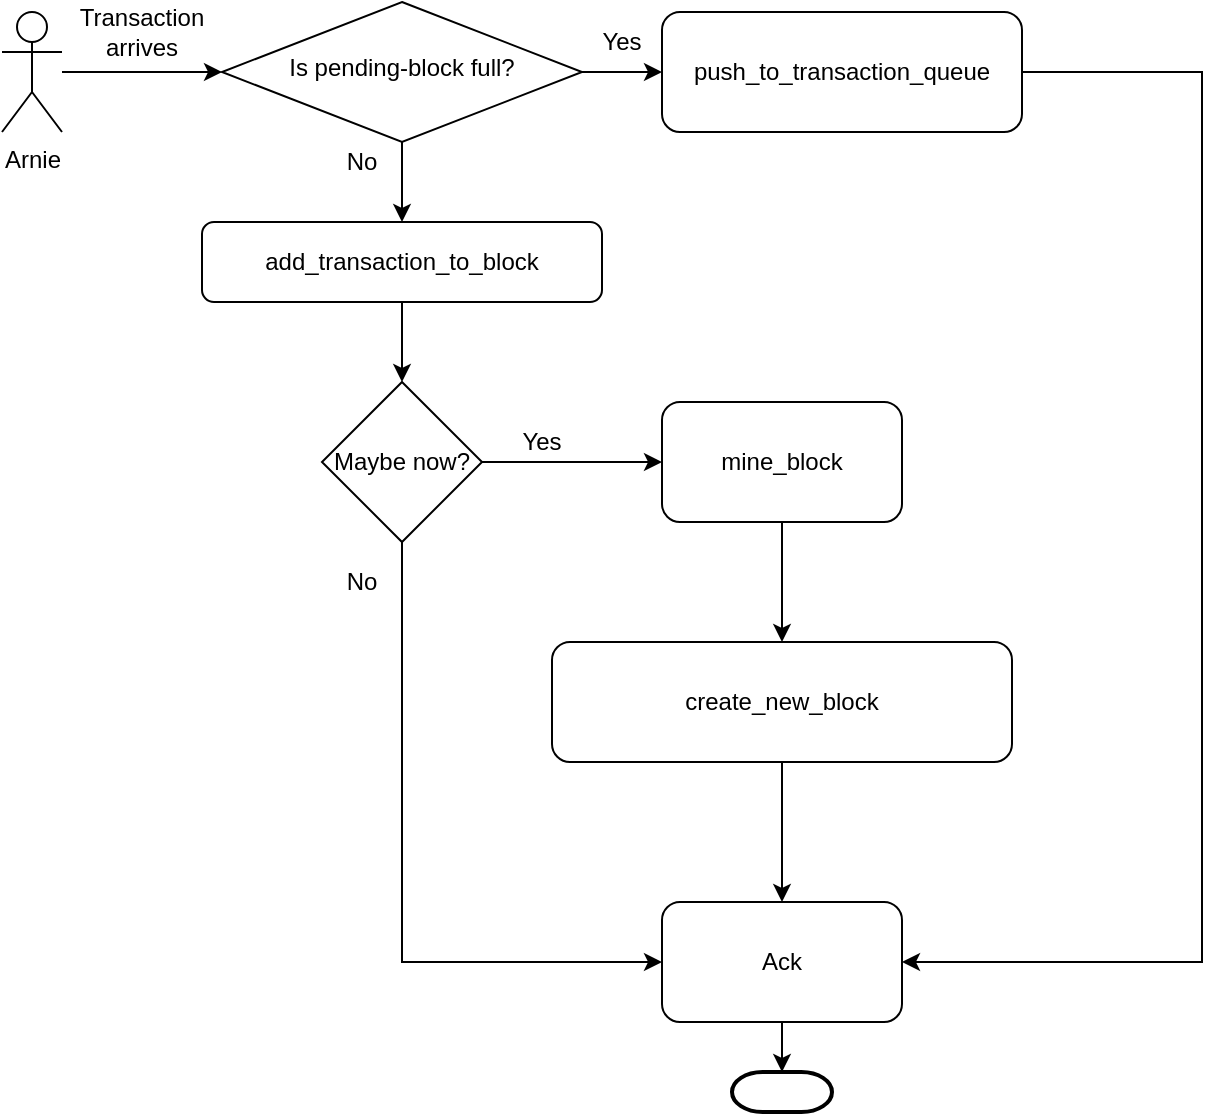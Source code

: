 <mxfile version="12.8.5" type="device"><diagram id="C5RBs43oDa-KdzZeNtuy" name="Page-1"><mxGraphModel dx="1197" dy="614" grid="1" gridSize="10" guides="1" tooltips="1" connect="1" arrows="1" fold="1" page="1" pageScale="1" pageWidth="827" pageHeight="1169" math="0" shadow="0"><root><mxCell id="WIyWlLk6GJQsqaUBKTNV-0"/><mxCell id="WIyWlLk6GJQsqaUBKTNV-1" parent="WIyWlLk6GJQsqaUBKTNV-0"/><mxCell id="DpS2CqrNn4fhhLf_uoPN-20" style="edgeStyle=orthogonalEdgeStyle;rounded=0;orthogonalLoop=1;jettySize=auto;html=1;exitX=0.5;exitY=1;exitDx=0;exitDy=0;entryX=0.5;entryY=0;entryDx=0;entryDy=0;" edge="1" parent="WIyWlLk6GJQsqaUBKTNV-1" source="WIyWlLk6GJQsqaUBKTNV-3" target="DpS2CqrNn4fhhLf_uoPN-19"><mxGeometry relative="1" as="geometry"/></mxCell><mxCell id="WIyWlLk6GJQsqaUBKTNV-3" value="add_transaction_to_block" style="rounded=1;whiteSpace=wrap;html=1;fontSize=12;glass=0;strokeWidth=1;shadow=0;" parent="WIyWlLk6GJQsqaUBKTNV-1" vertex="1"><mxGeometry x="120" y="140" width="200" height="40" as="geometry"/></mxCell><mxCell id="DpS2CqrNn4fhhLf_uoPN-15" style="edgeStyle=orthogonalEdgeStyle;rounded=0;orthogonalLoop=1;jettySize=auto;html=1;exitX=0.5;exitY=1;exitDx=0;exitDy=0;entryX=0.5;entryY=0;entryDx=0;entryDy=0;" edge="1" parent="WIyWlLk6GJQsqaUBKTNV-1" source="WIyWlLk6GJQsqaUBKTNV-6" target="WIyWlLk6GJQsqaUBKTNV-3"><mxGeometry relative="1" as="geometry"/></mxCell><mxCell id="DpS2CqrNn4fhhLf_uoPN-29" style="edgeStyle=orthogonalEdgeStyle;rounded=0;orthogonalLoop=1;jettySize=auto;html=1;exitX=1;exitY=0.5;exitDx=0;exitDy=0;entryX=0;entryY=0.5;entryDx=0;entryDy=0;" edge="1" parent="WIyWlLk6GJQsqaUBKTNV-1" source="WIyWlLk6GJQsqaUBKTNV-6" target="DpS2CqrNn4fhhLf_uoPN-27"><mxGeometry relative="1" as="geometry"/></mxCell><mxCell id="WIyWlLk6GJQsqaUBKTNV-6" value="Is pending-block full?" style="rhombus;whiteSpace=wrap;html=1;shadow=0;fontFamily=Helvetica;fontSize=12;align=center;strokeWidth=1;spacing=6;spacingTop=-4;" parent="WIyWlLk6GJQsqaUBKTNV-1" vertex="1"><mxGeometry x="130" y="30" width="180" height="70" as="geometry"/></mxCell><mxCell id="DpS2CqrNn4fhhLf_uoPN-43" style="edgeStyle=orthogonalEdgeStyle;rounded=0;orthogonalLoop=1;jettySize=auto;html=1;entryX=0;entryY=0.5;entryDx=0;entryDy=0;" edge="1" parent="WIyWlLk6GJQsqaUBKTNV-1" source="DpS2CqrNn4fhhLf_uoPN-4" target="WIyWlLk6GJQsqaUBKTNV-6"><mxGeometry relative="1" as="geometry"/></mxCell><mxCell id="DpS2CqrNn4fhhLf_uoPN-4" value="Arnie" style="shape=umlActor;verticalLabelPosition=bottom;labelBackgroundColor=#ffffff;verticalAlign=top;html=1;outlineConnect=0;" vertex="1" parent="WIyWlLk6GJQsqaUBKTNV-1"><mxGeometry x="20" y="35" width="30" height="60" as="geometry"/></mxCell><mxCell id="DpS2CqrNn4fhhLf_uoPN-10" value="Transaction arrives" style="text;html=1;strokeColor=none;fillColor=none;align=center;verticalAlign=middle;whiteSpace=wrap;rounded=0;" vertex="1" parent="WIyWlLk6GJQsqaUBKTNV-1"><mxGeometry x="70" y="35" width="40" height="20" as="geometry"/></mxCell><mxCell id="DpS2CqrNn4fhhLf_uoPN-17" value="No" style="text;html=1;strokeColor=none;fillColor=none;align=center;verticalAlign=middle;whiteSpace=wrap;rounded=0;" vertex="1" parent="WIyWlLk6GJQsqaUBKTNV-1"><mxGeometry x="180" y="100" width="40" height="20" as="geometry"/></mxCell><mxCell id="DpS2CqrNn4fhhLf_uoPN-21" style="edgeStyle=orthogonalEdgeStyle;rounded=0;orthogonalLoop=1;jettySize=auto;html=1;exitX=0.5;exitY=1;exitDx=0;exitDy=0;entryX=0;entryY=0.5;entryDx=0;entryDy=0;" edge="1" parent="WIyWlLk6GJQsqaUBKTNV-1" source="DpS2CqrNn4fhhLf_uoPN-19" target="DpS2CqrNn4fhhLf_uoPN-37"><mxGeometry relative="1" as="geometry"><mxPoint x="220" y="360" as="targetPoint"/></mxGeometry></mxCell><mxCell id="DpS2CqrNn4fhhLf_uoPN-22" style="edgeStyle=orthogonalEdgeStyle;rounded=0;orthogonalLoop=1;jettySize=auto;html=1;exitX=1;exitY=0.5;exitDx=0;exitDy=0;entryX=0;entryY=0.5;entryDx=0;entryDy=0;" edge="1" parent="WIyWlLk6GJQsqaUBKTNV-1" source="DpS2CqrNn4fhhLf_uoPN-19" target="DpS2CqrNn4fhhLf_uoPN-24"><mxGeometry relative="1" as="geometry"><mxPoint x="290" y="260" as="targetPoint"/></mxGeometry></mxCell><mxCell id="DpS2CqrNn4fhhLf_uoPN-19" value="Maybe now?" style="rhombus;whiteSpace=wrap;html=1;" vertex="1" parent="WIyWlLk6GJQsqaUBKTNV-1"><mxGeometry x="180" y="220" width="80" height="80" as="geometry"/></mxCell><mxCell id="DpS2CqrNn4fhhLf_uoPN-23" value="Yes" style="text;html=1;strokeColor=none;fillColor=none;align=center;verticalAlign=middle;whiteSpace=wrap;rounded=0;" vertex="1" parent="WIyWlLk6GJQsqaUBKTNV-1"><mxGeometry x="270" y="240" width="40" height="20" as="geometry"/></mxCell><mxCell id="DpS2CqrNn4fhhLf_uoPN-25" style="edgeStyle=orthogonalEdgeStyle;rounded=0;orthogonalLoop=1;jettySize=auto;html=1;exitX=0.5;exitY=1;exitDx=0;exitDy=0;entryX=0.5;entryY=0;entryDx=0;entryDy=0;" edge="1" parent="WIyWlLk6GJQsqaUBKTNV-1" source="DpS2CqrNn4fhhLf_uoPN-24" target="DpS2CqrNn4fhhLf_uoPN-26"><mxGeometry relative="1" as="geometry"><mxPoint x="410" y="350" as="targetPoint"/></mxGeometry></mxCell><mxCell id="DpS2CqrNn4fhhLf_uoPN-24" value="mine_block" style="rounded=1;whiteSpace=wrap;html=1;" vertex="1" parent="WIyWlLk6GJQsqaUBKTNV-1"><mxGeometry x="350" y="230" width="120" height="60" as="geometry"/></mxCell><mxCell id="DpS2CqrNn4fhhLf_uoPN-35" style="edgeStyle=orthogonalEdgeStyle;rounded=0;orthogonalLoop=1;jettySize=auto;html=1;exitX=0.5;exitY=1;exitDx=0;exitDy=0;entryX=0.5;entryY=0;entryDx=0;entryDy=0;" edge="1" parent="WIyWlLk6GJQsqaUBKTNV-1" source="DpS2CqrNn4fhhLf_uoPN-26" target="DpS2CqrNn4fhhLf_uoPN-37"><mxGeometry relative="1" as="geometry"><mxPoint x="410" y="470" as="targetPoint"/></mxGeometry></mxCell><mxCell id="DpS2CqrNn4fhhLf_uoPN-26" value="create_new_block" style="rounded=1;whiteSpace=wrap;html=1;" vertex="1" parent="WIyWlLk6GJQsqaUBKTNV-1"><mxGeometry x="295" y="350" width="230" height="60" as="geometry"/></mxCell><mxCell id="DpS2CqrNn4fhhLf_uoPN-38" style="edgeStyle=orthogonalEdgeStyle;rounded=0;orthogonalLoop=1;jettySize=auto;html=1;entryX=1;entryY=0.5;entryDx=0;entryDy=0;" edge="1" parent="WIyWlLk6GJQsqaUBKTNV-1" source="DpS2CqrNn4fhhLf_uoPN-27" target="DpS2CqrNn4fhhLf_uoPN-37"><mxGeometry relative="1" as="geometry"><Array as="points"><mxPoint x="620" y="65"/><mxPoint x="620" y="510"/></Array></mxGeometry></mxCell><mxCell id="DpS2CqrNn4fhhLf_uoPN-27" value="push_to_transaction_queue" style="rounded=1;whiteSpace=wrap;html=1;" vertex="1" parent="WIyWlLk6GJQsqaUBKTNV-1"><mxGeometry x="350" y="35" width="180" height="60" as="geometry"/></mxCell><mxCell id="DpS2CqrNn4fhhLf_uoPN-30" value="No" style="text;html=1;strokeColor=none;fillColor=none;align=center;verticalAlign=middle;whiteSpace=wrap;rounded=0;" vertex="1" parent="WIyWlLk6GJQsqaUBKTNV-1"><mxGeometry x="180" y="310" width="40" height="20" as="geometry"/></mxCell><mxCell id="DpS2CqrNn4fhhLf_uoPN-36" value="" style="strokeWidth=2;html=1;shape=mxgraph.flowchart.terminator;whiteSpace=wrap;" vertex="1" parent="WIyWlLk6GJQsqaUBKTNV-1"><mxGeometry x="385" y="565" width="50" height="20" as="geometry"/></mxCell><mxCell id="DpS2CqrNn4fhhLf_uoPN-40" style="edgeStyle=orthogonalEdgeStyle;rounded=0;orthogonalLoop=1;jettySize=auto;html=1;exitX=0.5;exitY=1;exitDx=0;exitDy=0;entryX=0.5;entryY=0;entryDx=0;entryDy=0;entryPerimeter=0;" edge="1" parent="WIyWlLk6GJQsqaUBKTNV-1" source="DpS2CqrNn4fhhLf_uoPN-37" target="DpS2CqrNn4fhhLf_uoPN-36"><mxGeometry relative="1" as="geometry"/></mxCell><mxCell id="DpS2CqrNn4fhhLf_uoPN-37" value="Ack" style="rounded=1;whiteSpace=wrap;html=1;" vertex="1" parent="WIyWlLk6GJQsqaUBKTNV-1"><mxGeometry x="350" y="480" width="120" height="60" as="geometry"/></mxCell><mxCell id="DpS2CqrNn4fhhLf_uoPN-41" value="Yes" style="text;html=1;strokeColor=none;fillColor=none;align=center;verticalAlign=middle;whiteSpace=wrap;rounded=0;" vertex="1" parent="WIyWlLk6GJQsqaUBKTNV-1"><mxGeometry x="310" y="40" width="40" height="20" as="geometry"/></mxCell></root></mxGraphModel></diagram></mxfile>
